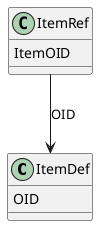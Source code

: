 @startuml "def-ref"

class ItemDef {
    OID
}

class ItemRef {
    ItemOID
}

ItemRef --> ItemDef: OID

@enduml